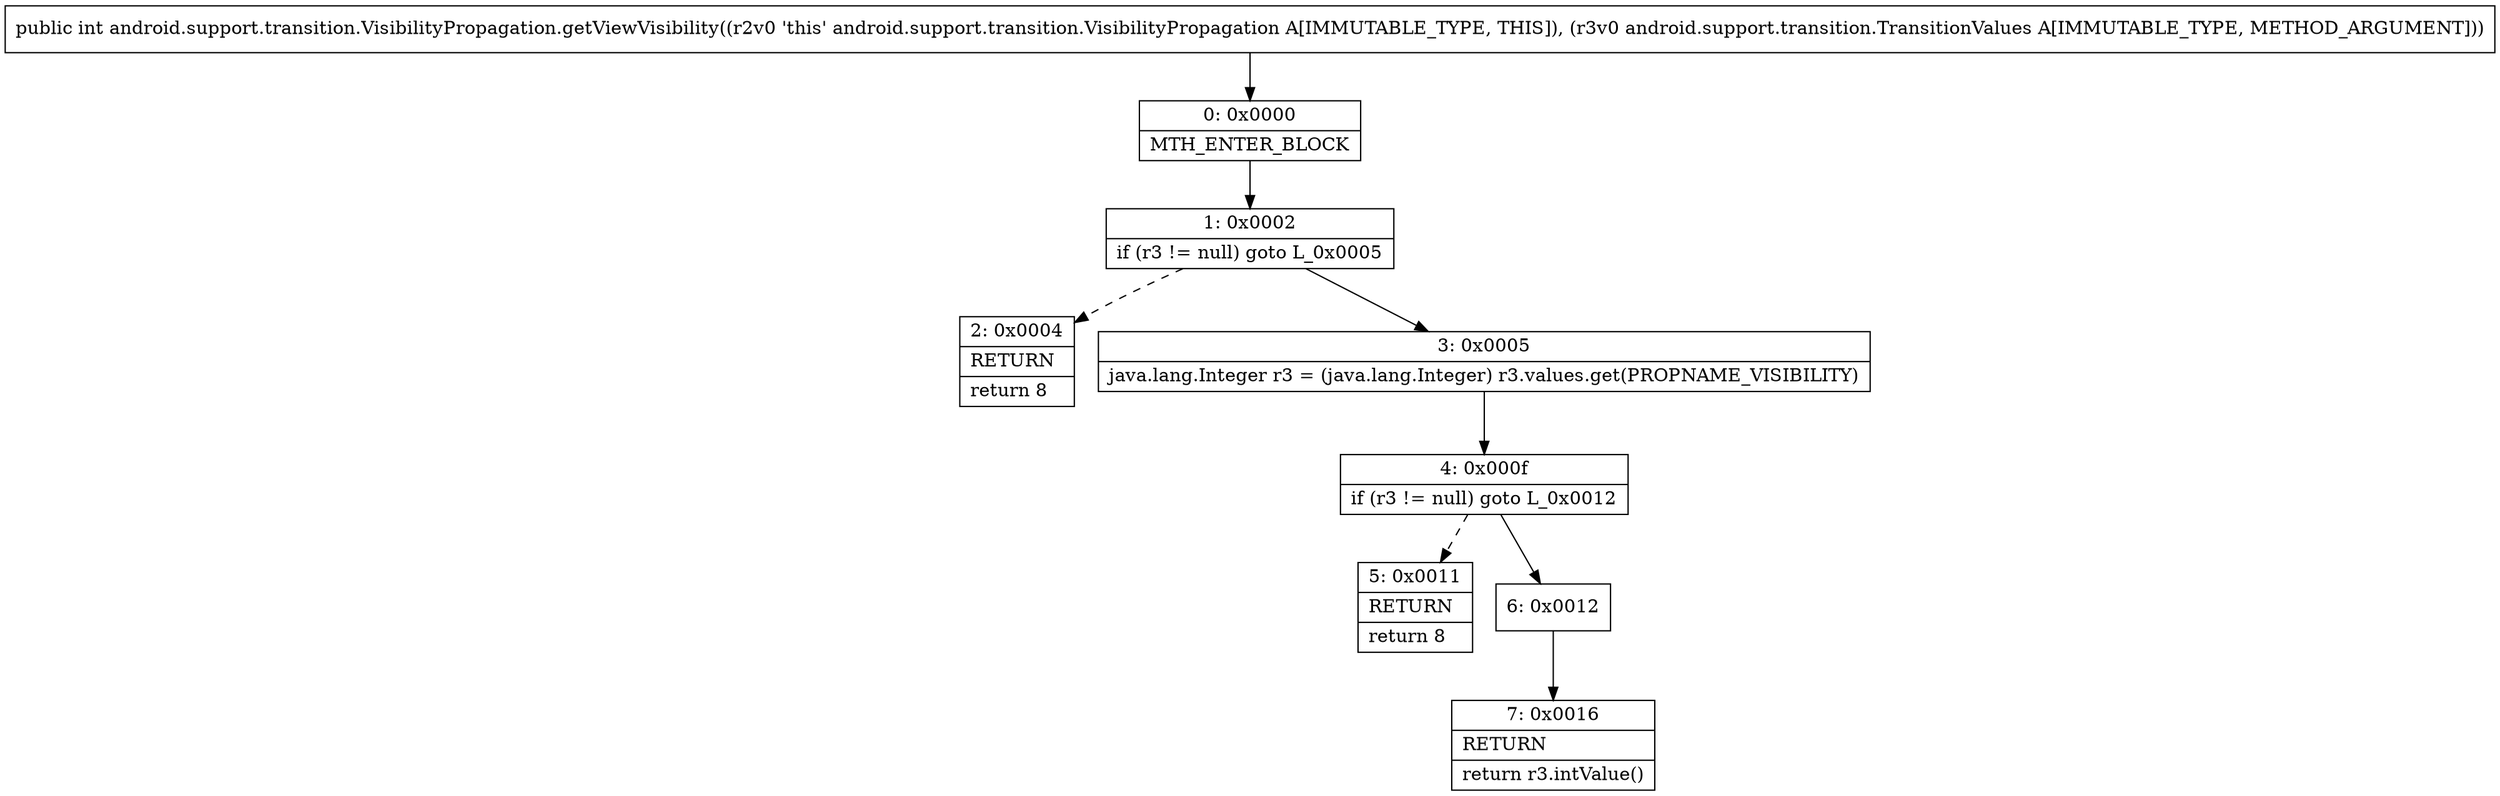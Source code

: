 digraph "CFG forandroid.support.transition.VisibilityPropagation.getViewVisibility(Landroid\/support\/transition\/TransitionValues;)I" {
Node_0 [shape=record,label="{0\:\ 0x0000|MTH_ENTER_BLOCK\l}"];
Node_1 [shape=record,label="{1\:\ 0x0002|if (r3 != null) goto L_0x0005\l}"];
Node_2 [shape=record,label="{2\:\ 0x0004|RETURN\l|return 8\l}"];
Node_3 [shape=record,label="{3\:\ 0x0005|java.lang.Integer r3 = (java.lang.Integer) r3.values.get(PROPNAME_VISIBILITY)\l}"];
Node_4 [shape=record,label="{4\:\ 0x000f|if (r3 != null) goto L_0x0012\l}"];
Node_5 [shape=record,label="{5\:\ 0x0011|RETURN\l|return 8\l}"];
Node_6 [shape=record,label="{6\:\ 0x0012}"];
Node_7 [shape=record,label="{7\:\ 0x0016|RETURN\l|return r3.intValue()\l}"];
MethodNode[shape=record,label="{public int android.support.transition.VisibilityPropagation.getViewVisibility((r2v0 'this' android.support.transition.VisibilityPropagation A[IMMUTABLE_TYPE, THIS]), (r3v0 android.support.transition.TransitionValues A[IMMUTABLE_TYPE, METHOD_ARGUMENT])) }"];
MethodNode -> Node_0;
Node_0 -> Node_1;
Node_1 -> Node_2[style=dashed];
Node_1 -> Node_3;
Node_3 -> Node_4;
Node_4 -> Node_5[style=dashed];
Node_4 -> Node_6;
Node_6 -> Node_7;
}

